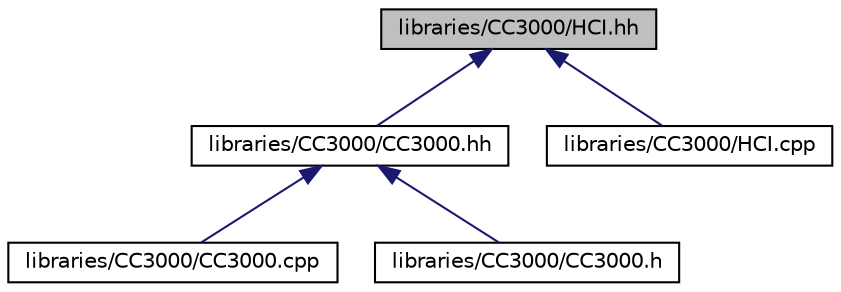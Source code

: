 digraph "libraries/CC3000/HCI.hh"
{
  edge [fontname="Helvetica",fontsize="10",labelfontname="Helvetica",labelfontsize="10"];
  node [fontname="Helvetica",fontsize="10",shape=record];
  Node1 [label="libraries/CC3000/HCI.hh",height=0.2,width=0.4,color="black", fillcolor="grey75", style="filled", fontcolor="black"];
  Node1 -> Node2 [dir="back",color="midnightblue",fontsize="10",style="solid",fontname="Helvetica"];
  Node2 [label="libraries/CC3000/CC3000.hh",height=0.2,width=0.4,color="black", fillcolor="white", style="filled",URL="$dd/d24/CC3000_8hh.html"];
  Node2 -> Node3 [dir="back",color="midnightblue",fontsize="10",style="solid",fontname="Helvetica"];
  Node3 [label="libraries/CC3000/CC3000.cpp",height=0.2,width=0.4,color="black", fillcolor="white", style="filled",URL="$de/d6a/CC3000_8cpp.html"];
  Node2 -> Node4 [dir="back",color="midnightblue",fontsize="10",style="solid",fontname="Helvetica"];
  Node4 [label="libraries/CC3000/CC3000.h",height=0.2,width=0.4,color="black", fillcolor="white", style="filled",URL="$d7/d24/CC3000_8h.html"];
  Node1 -> Node5 [dir="back",color="midnightblue",fontsize="10",style="solid",fontname="Helvetica"];
  Node5 [label="libraries/CC3000/HCI.cpp",height=0.2,width=0.4,color="black", fillcolor="white", style="filled",URL="$da/dbf/HCI_8cpp.html"];
}
